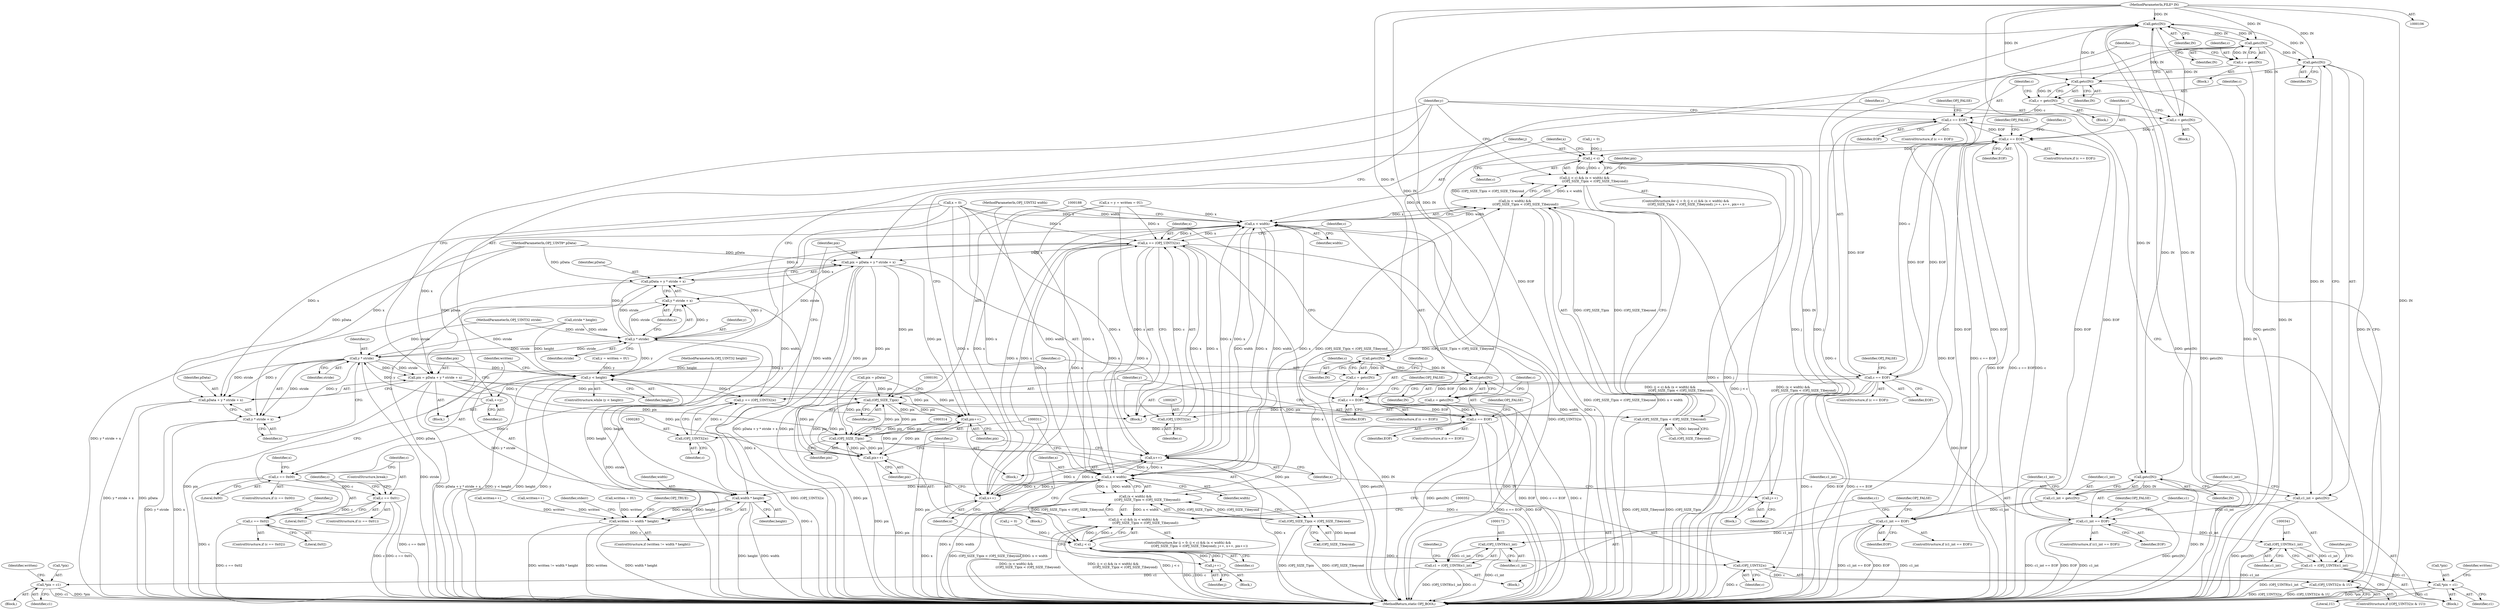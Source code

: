 digraph "0_openjpeg_8ee335227bbcaf1614124046aa25e53d67b11ec3@API" {
"1000143" [label="(Call,getc(IN))"];
"1000329" [label="(Call,getc(IN))"];
"1000212" [label="(Call,getc(IN))"];
"1000143" [label="(Call,getc(IN))"];
"1000271" [label="(Call,getc(IN))"];
"1000255" [label="(Call,getc(IN))"];
"1000107" [label="(MethodParameterIn,FILE* IN)"];
"1000160" [label="(Call,getc(IN))"];
"1000358" [label="(Call,getc(IN))"];
"1000141" [label="(Call,c = getc(IN))"];
"1000146" [label="(Call,c == EOF)"];
"1000163" [label="(Call,c1_int == EOF)"];
"1000171" [label="(Call,(OPJ_UINT8)c1_int)"];
"1000169" [label="(Call,c1 = (OPJ_UINT8)c1_int)"];
"1000202" [label="(Call,*pix = c1)"];
"1000179" [label="(Call,j < c)"];
"1000178" [label="(Call,(j < c) && (x < width) &&\n                     ((OPJ_SIZE_T)pix < (OPJ_SIZE_T)beyond))"];
"1000194" [label="(Call,j++)"];
"1000215" [label="(Call,c == EOF)"];
"1000222" [label="(Call,c == 0x00)"];
"1000242" [label="(Call,c == 0x01)"];
"1000249" [label="(Call,c == 0x02)"];
"1000302" [label="(Call,j < c)"];
"1000301" [label="(Call,(j < c) && (x < width) &&\n                        ((OPJ_SIZE_T)pix < (OPJ_SIZE_T)beyond))"];
"1000317" [label="(Call,j++)"];
"1000351" [label="(Call,(OPJ_UINT32)c)"];
"1000350" [label="(Call,(OPJ_UINT32)c & 1U)"];
"1000258" [label="(Call,c == EOF)"];
"1000266" [label="(Call,(OPJ_UINT32)c)"];
"1000264" [label="(Call,x += (OPJ_UINT32)c)"];
"1000183" [label="(Call,x < width)"];
"1000182" [label="(Call,(x < width) &&\n                     ((OPJ_SIZE_T)pix < (OPJ_SIZE_T)beyond))"];
"1000305" [label="(Call,(x < width) &&\n                        ((OPJ_SIZE_T)pix < (OPJ_SIZE_T)beyond))"];
"1000197" [label="(Call,x++)"];
"1000306" [label="(Call,x < width)"];
"1000320" [label="(Call,x++)"];
"1000370" [label="(Call,width * height)"];
"1000368" [label="(Call,written != width * height)"];
"1000285" [label="(Call,pix = pData + y * stride + x)"];
"1000187" [label="(Call,(OPJ_SIZE_T)pix)"];
"1000186" [label="(Call,(OPJ_SIZE_T)pix < (OPJ_SIZE_T)beyond)"];
"1000199" [label="(Call,pix++)"];
"1000310" [label="(Call,(OPJ_SIZE_T)pix)"];
"1000309" [label="(Call,(OPJ_SIZE_T)pix < (OPJ_SIZE_T)beyond)"];
"1000322" [label="(Call,pix++)"];
"1000287" [label="(Call,pData + y * stride + x)"];
"1000289" [label="(Call,y * stride + x)"];
"1000274" [label="(Call,c == EOF)"];
"1000282" [label="(Call,(OPJ_UINT32)c)"];
"1000280" [label="(Call,y += (OPJ_UINT32)c)"];
"1000290" [label="(Call,y * stride)"];
"1000136" [label="(Call,y < height)"];
"1000229" [label="(Call,++y)"];
"1000236" [label="(Call,y * stride)"];
"1000231" [label="(Call,pix = pData + y * stride + x)"];
"1000233" [label="(Call,pData + y * stride + x)"];
"1000235" [label="(Call,y * stride + x)"];
"1000332" [label="(Call,c1_int == EOF)"];
"1000340" [label="(Call,(OPJ_UINT8)c1_int)"];
"1000338" [label="(Call,c1 = (OPJ_UINT8)c1_int)"];
"1000343" [label="(Call,*pix = c1)"];
"1000361" [label="(Call,c == EOF)"];
"1000210" [label="(Call,c = getc(IN))"];
"1000253" [label="(Call,c = getc(IN))"];
"1000269" [label="(Call,c = getc(IN))"];
"1000327" [label="(Call,c1_int = getc(IN))"];
"1000356" [label="(Call,c = getc(IN))"];
"1000158" [label="(Call,c1_int = getc(IN))"];
"1000224" [label="(Literal,0x00)"];
"1000204" [label="(Identifier,pix)"];
"1000227" [label="(Identifier,x)"];
"1000241" [label="(ControlStructure,if (c == 0x01))"];
"1000226" [label="(Call,x = 0)"];
"1000359" [label="(Identifier,IN)"];
"1000275" [label="(Identifier,c)"];
"1000137" [label="(Identifier,y)"];
"1000279" [label="(Identifier,OPJ_FALSE)"];
"1000252" [label="(Block,)"];
"1000367" [label="(ControlStructure,if (written != width * height))"];
"1000203" [label="(Call,*pix)"];
"1000264" [label="(Call,x += (OPJ_UINT32)c)"];
"1000257" [label="(ControlStructure,if (c == EOF))"];
"1000357" [label="(Identifier,c)"];
"1000187" [label="(Call,(OPJ_SIZE_T)pix)"];
"1000250" [label="(Identifier,c)"];
"1000272" [label="(Identifier,IN)"];
"1000369" [label="(Identifier,written)"];
"1000183" [label="(Call,x < width)"];
"1000201" [label="(Block,)"];
"1000302" [label="(Call,j < c)"];
"1000213" [label="(Identifier,IN)"];
"1000375" [label="(Identifier,stderr)"];
"1000301" [label="(Call,(j < c) && (x < width) &&\n                        ((OPJ_SIZE_T)pix < (OPJ_SIZE_T)beyond))"];
"1000135" [label="(ControlStructure,while (y < height))"];
"1000233" [label="(Call,pData + y * stride + x)"];
"1000332" [label="(Call,c1_int == EOF)"];
"1000139" [label="(Block,)"];
"1000260" [label="(Identifier,EOF)"];
"1000175" [label="(Call,j = 0)"];
"1000371" [label="(Identifier,width)"];
"1000298" [label="(Call,j = 0)"];
"1000362" [label="(Identifier,c)"];
"1000180" [label="(Identifier,j)"];
"1000297" [label="(ControlStructure,for (j = 0; (j < c) && (x < width) &&\n                        ((OPJ_SIZE_T)pix < (OPJ_SIZE_T)beyond); j++, x++, pix++))"];
"1000312" [label="(Identifier,pix)"];
"1000109" [label="(MethodParameterIn,OPJ_UINT32 stride)"];
"1000132" [label="(Call,written = 0U)"];
"1000268" [label="(Identifier,c)"];
"1000225" [label="(Block,)"];
"1000308" [label="(Identifier,width)"];
"1000355" [label="(Block,)"];
"1000246" [label="(ControlStructure,break;)"];
"1000179" [label="(Call,j < c)"];
"1000322" [label="(Call,pix++)"];
"1000181" [label="(Identifier,c)"];
"1000222" [label="(Call,c == 0x00)"];
"1000316" [label="(Block,)"];
"1000270" [label="(Identifier,c)"];
"1000185" [label="(Identifier,width)"];
"1000339" [label="(Identifier,c1)"];
"1000199" [label="(Call,pix++)"];
"1000165" [label="(Identifier,EOF)"];
"1000209" [label="(Block,)"];
"1000361" [label="(Call,c == EOF)"];
"1000173" [label="(Identifier,c1_int)"];
"1000258" [label="(Call,c == EOF)"];
"1000330" [label="(Identifier,IN)"];
"1000299" [label="(Identifier,j)"];
"1000194" [label="(Call,j++)"];
"1000265" [label="(Identifier,x)"];
"1000366" [label="(Identifier,OPJ_FALSE)"];
"1000329" [label="(Call,getc(IN))"];
"1000168" [label="(Identifier,OPJ_FALSE)"];
"1000324" [label="(Block,)"];
"1000286" [label="(Identifier,pix)"];
"1000253" [label="(Call,c = getc(IN))"];
"1000381" [label="(MethodReturn,static OPJ_BOOL)"];
"1000212" [label="(Call,getc(IN))"];
"1000333" [label="(Identifier,c1_int)"];
"1000230" [label="(Identifier,y)"];
"1000159" [label="(Identifier,c1_int)"];
"1000198" [label="(Identifier,x)"];
"1000162" [label="(ControlStructure,if (c1_int == EOF))"];
"1000327" [label="(Call,c1_int = getc(IN))"];
"1000217" [label="(Identifier,EOF)"];
"1000138" [label="(Identifier,height)"];
"1000144" [label="(Identifier,IN)"];
"1000229" [label="(Call,++y)"];
"1000345" [label="(Identifier,pix)"];
"1000259" [label="(Identifier,c)"];
"1000189" [label="(Identifier,pix)"];
"1000107" [label="(MethodParameterIn,FILE* IN)"];
"1000235" [label="(Call,y * stride + x)"];
"1000306" [label="(Call,x < width)"];
"1000242" [label="(Call,c == 0x01)"];
"1000323" [label="(Identifier,pix)"];
"1000282" [label="(Call,(OPJ_UINT32)c)"];
"1000284" [label="(Identifier,c)"];
"1000148" [label="(Identifier,EOF)"];
"1000153" [label="(Identifier,c)"];
"1000350" [label="(Call,(OPJ_UINT32)c & 1U)"];
"1000303" [label="(Identifier,j)"];
"1000287" [label="(Call,pData + y * stride + x)"];
"1000232" [label="(Identifier,pix)"];
"1000154" [label="(Block,)"];
"1000334" [label="(Identifier,EOF)"];
"1000305" [label="(Call,(x < width) &&\n                        ((OPJ_SIZE_T)pix < (OPJ_SIZE_T)beyond))"];
"1000216" [label="(Identifier,c)"];
"1000151" [label="(Identifier,OPJ_FALSE)"];
"1000169" [label="(Call,c1 = (OPJ_UINT8)c1_int)"];
"1000263" [label="(Identifier,OPJ_FALSE)"];
"1000143" [label="(Call,getc(IN))"];
"1000190" [label="(Call,(OPJ_SIZE_T)beyond)"];
"1000161" [label="(Identifier,IN)"];
"1000254" [label="(Identifier,c)"];
"1000285" [label="(Call,pix = pData + y * stride + x)"];
"1000291" [label="(Identifier,y)"];
"1000141" [label="(Call,c = getc(IN))"];
"1000200" [label="(Identifier,pix)"];
"1000186" [label="(Call,(OPJ_SIZE_T)pix < (OPJ_SIZE_T)beyond)"];
"1000184" [label="(Identifier,x)"];
"1000309" [label="(Call,(OPJ_SIZE_T)pix < (OPJ_SIZE_T)beyond)"];
"1000195" [label="(Identifier,j)"];
"1000342" [label="(Identifier,c1_int)"];
"1000343" [label="(Call,*pix = c1)"];
"1000380" [label="(Identifier,OPJ_TRUE)"];
"1000337" [label="(Identifier,OPJ_FALSE)"];
"1000142" [label="(Identifier,c)"];
"1000292" [label="(Identifier,stride)"];
"1000110" [label="(MethodParameterIn,OPJ_UINT32 width)"];
"1000269" [label="(Call,c = getc(IN))"];
"1000266" [label="(Call,(OPJ_UINT32)c)"];
"1000344" [label="(Call,*pix)"];
"1000211" [label="(Identifier,c)"];
"1000234" [label="(Identifier,pData)"];
"1000108" [label="(MethodParameterIn,OPJ_UINT8* pData)"];
"1000197" [label="(Call,x++)"];
"1000248" [label="(ControlStructure,if (c == 0x02))"];
"1000244" [label="(Literal,0x01)"];
"1000318" [label="(Identifier,j)"];
"1000176" [label="(Identifier,j)"];
"1000363" [label="(Identifier,EOF)"];
"1000170" [label="(Identifier,c1)"];
"1000146" [label="(Call,c == EOF)"];
"1000351" [label="(Call,(OPJ_UINT32)c)"];
"1000290" [label="(Call,y * stride)"];
"1000158" [label="(Call,c1_int = getc(IN))"];
"1000196" [label="(Block,)"];
"1000346" [label="(Identifier,c1)"];
"1000271" [label="(Call,getc(IN))"];
"1000163" [label="(Call,c1_int == EOF)"];
"1000349" [label="(ControlStructure,if ((OPJ_UINT32)c & 1U))"];
"1000238" [label="(Identifier,stride)"];
"1000293" [label="(Identifier,x)"];
"1000223" [label="(Identifier,c)"];
"1000304" [label="(Identifier,c)"];
"1000122" [label="(Call,stride * height)"];
"1000147" [label="(Identifier,c)"];
"1000193" [label="(Block,)"];
"1000207" [label="(Identifier,written)"];
"1000276" [label="(Identifier,EOF)"];
"1000320" [label="(Call,x++)"];
"1000347" [label="(Call,written++)"];
"1000255" [label="(Call,getc(IN))"];
"1000288" [label="(Identifier,pData)"];
"1000338" [label="(Call,c1 = (OPJ_UINT8)c1_int)"];
"1000289" [label="(Call,y * stride + x)"];
"1000239" [label="(Identifier,x)"];
"1000280" [label="(Call,y += (OPJ_UINT32)c)"];
"1000128" [label="(Call,x = y = written = 0U)"];
"1000348" [label="(Identifier,written)"];
"1000321" [label="(Identifier,x)"];
"1000372" [label="(Identifier,height)"];
"1000220" [label="(Identifier,OPJ_FALSE)"];
"1000313" [label="(Call,(OPJ_SIZE_T)beyond)"];
"1000210" [label="(Call,c = getc(IN))"];
"1000368" [label="(Call,written != width * height)"];
"1000125" [label="(Call,pix = pData)"];
"1000354" [label="(Literal,1U)"];
"1000164" [label="(Identifier,c1_int)"];
"1000174" [label="(ControlStructure,for (j = 0; (j < c) && (x < width) &&\n                     ((OPJ_SIZE_T)pix < (OPJ_SIZE_T)beyond); j++, x++, pix++))"];
"1000182" [label="(Call,(x < width) &&\n                     ((OPJ_SIZE_T)pix < (OPJ_SIZE_T)beyond))"];
"1000251" [label="(Literal,0x02)"];
"1000256" [label="(Identifier,IN)"];
"1000145" [label="(ControlStructure,if (c == EOF))"];
"1000171" [label="(Call,(OPJ_UINT8)c1_int)"];
"1000214" [label="(ControlStructure,if (c == EOF))"];
"1000178" [label="(Call,(j < c) && (x < width) &&\n                     ((OPJ_SIZE_T)pix < (OPJ_SIZE_T)beyond))"];
"1000130" [label="(Call,y = written = 0U)"];
"1000281" [label="(Identifier,y)"];
"1000205" [label="(Identifier,c1)"];
"1000236" [label="(Call,y * stride)"];
"1000328" [label="(Identifier,c1_int)"];
"1000249" [label="(Call,c == 0x02)"];
"1000370" [label="(Call,width * height)"];
"1000356" [label="(Call,c = getc(IN))"];
"1000358" [label="(Call,getc(IN))"];
"1000111" [label="(MethodParameterIn,OPJ_UINT32 height)"];
"1000221" [label="(ControlStructure,if (c == 0x00))"];
"1000231" [label="(Call,pix = pData + y * stride + x)"];
"1000273" [label="(ControlStructure,if (c == EOF))"];
"1000215" [label="(Call,c == EOF)"];
"1000237" [label="(Identifier,y)"];
"1000206" [label="(Call,written++)"];
"1000319" [label="(Block,)"];
"1000331" [label="(ControlStructure,if (c1_int == EOF))"];
"1000243" [label="(Identifier,c)"];
"1000340" [label="(Call,(OPJ_UINT8)c1_int)"];
"1000317" [label="(Call,j++)"];
"1000360" [label="(ControlStructure,if (c == EOF))"];
"1000160" [label="(Call,getc(IN))"];
"1000307" [label="(Identifier,x)"];
"1000353" [label="(Identifier,c)"];
"1000202" [label="(Call,*pix = c1)"];
"1000274" [label="(Call,c == EOF)"];
"1000310" [label="(Call,(OPJ_SIZE_T)pix)"];
"1000136" [label="(Call,y < height)"];
"1000143" -> "1000141"  [label="AST: "];
"1000143" -> "1000144"  [label="CFG: "];
"1000144" -> "1000143"  [label="AST: "];
"1000141" -> "1000143"  [label="CFG: "];
"1000143" -> "1000381"  [label="DDG: IN"];
"1000143" -> "1000141"  [label="DDG: IN"];
"1000329" -> "1000143"  [label="DDG: IN"];
"1000212" -> "1000143"  [label="DDG: IN"];
"1000271" -> "1000143"  [label="DDG: IN"];
"1000160" -> "1000143"  [label="DDG: IN"];
"1000358" -> "1000143"  [label="DDG: IN"];
"1000107" -> "1000143"  [label="DDG: IN"];
"1000143" -> "1000160"  [label="DDG: IN"];
"1000143" -> "1000212"  [label="DDG: IN"];
"1000329" -> "1000327"  [label="AST: "];
"1000329" -> "1000330"  [label="CFG: "];
"1000330" -> "1000329"  [label="AST: "];
"1000327" -> "1000329"  [label="CFG: "];
"1000329" -> "1000381"  [label="DDG: IN"];
"1000329" -> "1000327"  [label="DDG: IN"];
"1000212" -> "1000329"  [label="DDG: IN"];
"1000107" -> "1000329"  [label="DDG: IN"];
"1000329" -> "1000358"  [label="DDG: IN"];
"1000212" -> "1000210"  [label="AST: "];
"1000212" -> "1000213"  [label="CFG: "];
"1000213" -> "1000212"  [label="AST: "];
"1000210" -> "1000212"  [label="CFG: "];
"1000212" -> "1000381"  [label="DDG: IN"];
"1000212" -> "1000210"  [label="DDG: IN"];
"1000107" -> "1000212"  [label="DDG: IN"];
"1000212" -> "1000255"  [label="DDG: IN"];
"1000212" -> "1000358"  [label="DDG: IN"];
"1000271" -> "1000269"  [label="AST: "];
"1000271" -> "1000272"  [label="CFG: "];
"1000272" -> "1000271"  [label="AST: "];
"1000269" -> "1000271"  [label="CFG: "];
"1000271" -> "1000381"  [label="DDG: IN"];
"1000271" -> "1000269"  [label="DDG: IN"];
"1000255" -> "1000271"  [label="DDG: IN"];
"1000107" -> "1000271"  [label="DDG: IN"];
"1000255" -> "1000253"  [label="AST: "];
"1000255" -> "1000256"  [label="CFG: "];
"1000256" -> "1000255"  [label="AST: "];
"1000253" -> "1000255"  [label="CFG: "];
"1000255" -> "1000381"  [label="DDG: IN"];
"1000255" -> "1000253"  [label="DDG: IN"];
"1000107" -> "1000255"  [label="DDG: IN"];
"1000107" -> "1000106"  [label="AST: "];
"1000107" -> "1000381"  [label="DDG: IN"];
"1000107" -> "1000160"  [label="DDG: IN"];
"1000107" -> "1000358"  [label="DDG: IN"];
"1000160" -> "1000158"  [label="AST: "];
"1000160" -> "1000161"  [label="CFG: "];
"1000161" -> "1000160"  [label="AST: "];
"1000158" -> "1000160"  [label="CFG: "];
"1000160" -> "1000381"  [label="DDG: IN"];
"1000160" -> "1000158"  [label="DDG: IN"];
"1000358" -> "1000356"  [label="AST: "];
"1000358" -> "1000359"  [label="CFG: "];
"1000359" -> "1000358"  [label="AST: "];
"1000356" -> "1000358"  [label="CFG: "];
"1000358" -> "1000381"  [label="DDG: IN"];
"1000358" -> "1000356"  [label="DDG: IN"];
"1000141" -> "1000139"  [label="AST: "];
"1000142" -> "1000141"  [label="AST: "];
"1000147" -> "1000141"  [label="CFG: "];
"1000141" -> "1000381"  [label="DDG: getc(IN)"];
"1000141" -> "1000146"  [label="DDG: c"];
"1000146" -> "1000145"  [label="AST: "];
"1000146" -> "1000148"  [label="CFG: "];
"1000147" -> "1000146"  [label="AST: "];
"1000148" -> "1000146"  [label="AST: "];
"1000151" -> "1000146"  [label="CFG: "];
"1000153" -> "1000146"  [label="CFG: "];
"1000146" -> "1000381"  [label="DDG: EOF"];
"1000146" -> "1000381"  [label="DDG: c == EOF"];
"1000146" -> "1000381"  [label="DDG: c"];
"1000332" -> "1000146"  [label="DDG: EOF"];
"1000215" -> "1000146"  [label="DDG: EOF"];
"1000274" -> "1000146"  [label="DDG: EOF"];
"1000361" -> "1000146"  [label="DDG: EOF"];
"1000163" -> "1000146"  [label="DDG: EOF"];
"1000146" -> "1000163"  [label="DDG: EOF"];
"1000146" -> "1000179"  [label="DDG: c"];
"1000146" -> "1000215"  [label="DDG: EOF"];
"1000163" -> "1000162"  [label="AST: "];
"1000163" -> "1000165"  [label="CFG: "];
"1000164" -> "1000163"  [label="AST: "];
"1000165" -> "1000163"  [label="AST: "];
"1000168" -> "1000163"  [label="CFG: "];
"1000170" -> "1000163"  [label="CFG: "];
"1000163" -> "1000381"  [label="DDG: c1_int"];
"1000163" -> "1000381"  [label="DDG: c1_int == EOF"];
"1000163" -> "1000381"  [label="DDG: EOF"];
"1000158" -> "1000163"  [label="DDG: c1_int"];
"1000163" -> "1000171"  [label="DDG: c1_int"];
"1000171" -> "1000169"  [label="AST: "];
"1000171" -> "1000173"  [label="CFG: "];
"1000172" -> "1000171"  [label="AST: "];
"1000173" -> "1000171"  [label="AST: "];
"1000169" -> "1000171"  [label="CFG: "];
"1000171" -> "1000381"  [label="DDG: c1_int"];
"1000171" -> "1000169"  [label="DDG: c1_int"];
"1000169" -> "1000154"  [label="AST: "];
"1000170" -> "1000169"  [label="AST: "];
"1000176" -> "1000169"  [label="CFG: "];
"1000169" -> "1000381"  [label="DDG: (OPJ_UINT8)c1_int"];
"1000169" -> "1000381"  [label="DDG: c1"];
"1000169" -> "1000202"  [label="DDG: c1"];
"1000202" -> "1000201"  [label="AST: "];
"1000202" -> "1000205"  [label="CFG: "];
"1000203" -> "1000202"  [label="AST: "];
"1000205" -> "1000202"  [label="AST: "];
"1000207" -> "1000202"  [label="CFG: "];
"1000202" -> "1000381"  [label="DDG: *pix"];
"1000202" -> "1000381"  [label="DDG: c1"];
"1000179" -> "1000178"  [label="AST: "];
"1000179" -> "1000181"  [label="CFG: "];
"1000180" -> "1000179"  [label="AST: "];
"1000181" -> "1000179"  [label="AST: "];
"1000184" -> "1000179"  [label="CFG: "];
"1000178" -> "1000179"  [label="CFG: "];
"1000179" -> "1000381"  [label="DDG: c"];
"1000179" -> "1000381"  [label="DDG: j"];
"1000179" -> "1000178"  [label="DDG: j"];
"1000179" -> "1000178"  [label="DDG: c"];
"1000194" -> "1000179"  [label="DDG: j"];
"1000175" -> "1000179"  [label="DDG: j"];
"1000179" -> "1000194"  [label="DDG: j"];
"1000178" -> "1000174"  [label="AST: "];
"1000178" -> "1000182"  [label="CFG: "];
"1000182" -> "1000178"  [label="AST: "];
"1000137" -> "1000178"  [label="CFG: "];
"1000204" -> "1000178"  [label="CFG: "];
"1000178" -> "1000381"  [label="DDG: (x < width) &&\n                     ((OPJ_SIZE_T)pix < (OPJ_SIZE_T)beyond)"];
"1000178" -> "1000381"  [label="DDG: (j < c) && (x < width) &&\n                     ((OPJ_SIZE_T)pix < (OPJ_SIZE_T)beyond)"];
"1000178" -> "1000381"  [label="DDG: j < c"];
"1000182" -> "1000178"  [label="DDG: x < width"];
"1000182" -> "1000178"  [label="DDG: (OPJ_SIZE_T)pix < (OPJ_SIZE_T)beyond"];
"1000194" -> "1000193"  [label="AST: "];
"1000194" -> "1000195"  [label="CFG: "];
"1000195" -> "1000194"  [label="AST: "];
"1000198" -> "1000194"  [label="CFG: "];
"1000215" -> "1000214"  [label="AST: "];
"1000215" -> "1000217"  [label="CFG: "];
"1000216" -> "1000215"  [label="AST: "];
"1000217" -> "1000215"  [label="AST: "];
"1000220" -> "1000215"  [label="CFG: "];
"1000223" -> "1000215"  [label="CFG: "];
"1000215" -> "1000381"  [label="DDG: c"];
"1000215" -> "1000381"  [label="DDG: EOF"];
"1000215" -> "1000381"  [label="DDG: c == EOF"];
"1000210" -> "1000215"  [label="DDG: c"];
"1000215" -> "1000222"  [label="DDG: c"];
"1000215" -> "1000258"  [label="DDG: EOF"];
"1000215" -> "1000332"  [label="DDG: EOF"];
"1000215" -> "1000361"  [label="DDG: EOF"];
"1000222" -> "1000221"  [label="AST: "];
"1000222" -> "1000224"  [label="CFG: "];
"1000223" -> "1000222"  [label="AST: "];
"1000224" -> "1000222"  [label="AST: "];
"1000227" -> "1000222"  [label="CFG: "];
"1000243" -> "1000222"  [label="CFG: "];
"1000222" -> "1000381"  [label="DDG: c"];
"1000222" -> "1000381"  [label="DDG: c == 0x00"];
"1000222" -> "1000242"  [label="DDG: c"];
"1000242" -> "1000241"  [label="AST: "];
"1000242" -> "1000244"  [label="CFG: "];
"1000243" -> "1000242"  [label="AST: "];
"1000244" -> "1000242"  [label="AST: "];
"1000246" -> "1000242"  [label="CFG: "];
"1000250" -> "1000242"  [label="CFG: "];
"1000242" -> "1000381"  [label="DDG: c == 0x01"];
"1000242" -> "1000381"  [label="DDG: c"];
"1000242" -> "1000249"  [label="DDG: c"];
"1000249" -> "1000248"  [label="AST: "];
"1000249" -> "1000251"  [label="CFG: "];
"1000250" -> "1000249"  [label="AST: "];
"1000251" -> "1000249"  [label="AST: "];
"1000254" -> "1000249"  [label="CFG: "];
"1000299" -> "1000249"  [label="CFG: "];
"1000249" -> "1000381"  [label="DDG: c == 0x02"];
"1000249" -> "1000302"  [label="DDG: c"];
"1000302" -> "1000301"  [label="AST: "];
"1000302" -> "1000304"  [label="CFG: "];
"1000303" -> "1000302"  [label="AST: "];
"1000304" -> "1000302"  [label="AST: "];
"1000307" -> "1000302"  [label="CFG: "];
"1000301" -> "1000302"  [label="CFG: "];
"1000302" -> "1000381"  [label="DDG: c"];
"1000302" -> "1000381"  [label="DDG: j"];
"1000302" -> "1000301"  [label="DDG: j"];
"1000302" -> "1000301"  [label="DDG: c"];
"1000317" -> "1000302"  [label="DDG: j"];
"1000298" -> "1000302"  [label="DDG: j"];
"1000302" -> "1000317"  [label="DDG: j"];
"1000302" -> "1000351"  [label="DDG: c"];
"1000301" -> "1000297"  [label="AST: "];
"1000301" -> "1000305"  [label="CFG: "];
"1000305" -> "1000301"  [label="AST: "];
"1000328" -> "1000301"  [label="CFG: "];
"1000352" -> "1000301"  [label="CFG: "];
"1000301" -> "1000381"  [label="DDG: (x < width) &&\n                        ((OPJ_SIZE_T)pix < (OPJ_SIZE_T)beyond)"];
"1000301" -> "1000381"  [label="DDG: (j < c) && (x < width) &&\n                        ((OPJ_SIZE_T)pix < (OPJ_SIZE_T)beyond)"];
"1000301" -> "1000381"  [label="DDG: j < c"];
"1000305" -> "1000301"  [label="DDG: x < width"];
"1000305" -> "1000301"  [label="DDG: (OPJ_SIZE_T)pix < (OPJ_SIZE_T)beyond"];
"1000317" -> "1000316"  [label="AST: "];
"1000317" -> "1000318"  [label="CFG: "];
"1000318" -> "1000317"  [label="AST: "];
"1000321" -> "1000317"  [label="CFG: "];
"1000351" -> "1000350"  [label="AST: "];
"1000351" -> "1000353"  [label="CFG: "];
"1000352" -> "1000351"  [label="AST: "];
"1000353" -> "1000351"  [label="AST: "];
"1000354" -> "1000351"  [label="CFG: "];
"1000351" -> "1000381"  [label="DDG: c"];
"1000351" -> "1000350"  [label="DDG: c"];
"1000350" -> "1000349"  [label="AST: "];
"1000350" -> "1000354"  [label="CFG: "];
"1000354" -> "1000350"  [label="AST: "];
"1000137" -> "1000350"  [label="CFG: "];
"1000357" -> "1000350"  [label="CFG: "];
"1000350" -> "1000381"  [label="DDG: (OPJ_UINT32)c"];
"1000350" -> "1000381"  [label="DDG: (OPJ_UINT32)c & 1U"];
"1000258" -> "1000257"  [label="AST: "];
"1000258" -> "1000260"  [label="CFG: "];
"1000259" -> "1000258"  [label="AST: "];
"1000260" -> "1000258"  [label="AST: "];
"1000263" -> "1000258"  [label="CFG: "];
"1000265" -> "1000258"  [label="CFG: "];
"1000258" -> "1000381"  [label="DDG: c"];
"1000258" -> "1000381"  [label="DDG: EOF"];
"1000258" -> "1000381"  [label="DDG: c == EOF"];
"1000253" -> "1000258"  [label="DDG: c"];
"1000258" -> "1000266"  [label="DDG: c"];
"1000258" -> "1000274"  [label="DDG: EOF"];
"1000266" -> "1000264"  [label="AST: "];
"1000266" -> "1000268"  [label="CFG: "];
"1000267" -> "1000266"  [label="AST: "];
"1000268" -> "1000266"  [label="AST: "];
"1000264" -> "1000266"  [label="CFG: "];
"1000266" -> "1000264"  [label="DDG: c"];
"1000264" -> "1000252"  [label="AST: "];
"1000265" -> "1000264"  [label="AST: "];
"1000270" -> "1000264"  [label="CFG: "];
"1000264" -> "1000381"  [label="DDG: x"];
"1000264" -> "1000381"  [label="DDG: (OPJ_UINT32)c"];
"1000264" -> "1000183"  [label="DDG: x"];
"1000264" -> "1000197"  [label="DDG: x"];
"1000306" -> "1000264"  [label="DDG: x"];
"1000183" -> "1000264"  [label="DDG: x"];
"1000128" -> "1000264"  [label="DDG: x"];
"1000320" -> "1000264"  [label="DDG: x"];
"1000197" -> "1000264"  [label="DDG: x"];
"1000226" -> "1000264"  [label="DDG: x"];
"1000264" -> "1000285"  [label="DDG: x"];
"1000264" -> "1000287"  [label="DDG: x"];
"1000264" -> "1000289"  [label="DDG: x"];
"1000264" -> "1000306"  [label="DDG: x"];
"1000264" -> "1000320"  [label="DDG: x"];
"1000183" -> "1000182"  [label="AST: "];
"1000183" -> "1000185"  [label="CFG: "];
"1000184" -> "1000183"  [label="AST: "];
"1000185" -> "1000183"  [label="AST: "];
"1000188" -> "1000183"  [label="CFG: "];
"1000182" -> "1000183"  [label="CFG: "];
"1000183" -> "1000381"  [label="DDG: width"];
"1000183" -> "1000381"  [label="DDG: x"];
"1000183" -> "1000182"  [label="DDG: x"];
"1000183" -> "1000182"  [label="DDG: width"];
"1000306" -> "1000183"  [label="DDG: x"];
"1000306" -> "1000183"  [label="DDG: width"];
"1000128" -> "1000183"  [label="DDG: x"];
"1000320" -> "1000183"  [label="DDG: x"];
"1000197" -> "1000183"  [label="DDG: x"];
"1000226" -> "1000183"  [label="DDG: x"];
"1000110" -> "1000183"  [label="DDG: width"];
"1000183" -> "1000197"  [label="DDG: x"];
"1000183" -> "1000306"  [label="DDG: x"];
"1000183" -> "1000306"  [label="DDG: width"];
"1000183" -> "1000320"  [label="DDG: x"];
"1000183" -> "1000370"  [label="DDG: width"];
"1000182" -> "1000186"  [label="CFG: "];
"1000186" -> "1000182"  [label="AST: "];
"1000182" -> "1000381"  [label="DDG: (OPJ_SIZE_T)pix < (OPJ_SIZE_T)beyond"];
"1000182" -> "1000381"  [label="DDG: x < width"];
"1000186" -> "1000182"  [label="DDG: (OPJ_SIZE_T)pix"];
"1000186" -> "1000182"  [label="DDG: (OPJ_SIZE_T)beyond"];
"1000305" -> "1000182"  [label="DDG: (OPJ_SIZE_T)pix < (OPJ_SIZE_T)beyond"];
"1000182" -> "1000305"  [label="DDG: (OPJ_SIZE_T)pix < (OPJ_SIZE_T)beyond"];
"1000305" -> "1000306"  [label="CFG: "];
"1000305" -> "1000309"  [label="CFG: "];
"1000306" -> "1000305"  [label="AST: "];
"1000309" -> "1000305"  [label="AST: "];
"1000305" -> "1000381"  [label="DDG: (OPJ_SIZE_T)pix < (OPJ_SIZE_T)beyond"];
"1000305" -> "1000381"  [label="DDG: x < width"];
"1000306" -> "1000305"  [label="DDG: x"];
"1000306" -> "1000305"  [label="DDG: width"];
"1000309" -> "1000305"  [label="DDG: (OPJ_SIZE_T)pix"];
"1000309" -> "1000305"  [label="DDG: (OPJ_SIZE_T)beyond"];
"1000197" -> "1000196"  [label="AST: "];
"1000197" -> "1000198"  [label="CFG: "];
"1000198" -> "1000197"  [label="AST: "];
"1000200" -> "1000197"  [label="CFG: "];
"1000197" -> "1000381"  [label="DDG: x"];
"1000306" -> "1000197"  [label="DDG: x"];
"1000128" -> "1000197"  [label="DDG: x"];
"1000320" -> "1000197"  [label="DDG: x"];
"1000226" -> "1000197"  [label="DDG: x"];
"1000197" -> "1000306"  [label="DDG: x"];
"1000197" -> "1000320"  [label="DDG: x"];
"1000306" -> "1000308"  [label="CFG: "];
"1000307" -> "1000306"  [label="AST: "];
"1000308" -> "1000306"  [label="AST: "];
"1000311" -> "1000306"  [label="CFG: "];
"1000306" -> "1000381"  [label="DDG: x"];
"1000306" -> "1000381"  [label="DDG: width"];
"1000128" -> "1000306"  [label="DDG: x"];
"1000320" -> "1000306"  [label="DDG: x"];
"1000226" -> "1000306"  [label="DDG: x"];
"1000110" -> "1000306"  [label="DDG: width"];
"1000306" -> "1000320"  [label="DDG: x"];
"1000306" -> "1000370"  [label="DDG: width"];
"1000320" -> "1000319"  [label="AST: "];
"1000320" -> "1000321"  [label="CFG: "];
"1000321" -> "1000320"  [label="AST: "];
"1000323" -> "1000320"  [label="CFG: "];
"1000320" -> "1000381"  [label="DDG: x"];
"1000128" -> "1000320"  [label="DDG: x"];
"1000226" -> "1000320"  [label="DDG: x"];
"1000370" -> "1000368"  [label="AST: "];
"1000370" -> "1000372"  [label="CFG: "];
"1000371" -> "1000370"  [label="AST: "];
"1000372" -> "1000370"  [label="AST: "];
"1000368" -> "1000370"  [label="CFG: "];
"1000370" -> "1000381"  [label="DDG: height"];
"1000370" -> "1000381"  [label="DDG: width"];
"1000370" -> "1000368"  [label="DDG: width"];
"1000370" -> "1000368"  [label="DDG: height"];
"1000110" -> "1000370"  [label="DDG: width"];
"1000136" -> "1000370"  [label="DDG: height"];
"1000111" -> "1000370"  [label="DDG: height"];
"1000368" -> "1000367"  [label="AST: "];
"1000369" -> "1000368"  [label="AST: "];
"1000375" -> "1000368"  [label="CFG: "];
"1000380" -> "1000368"  [label="CFG: "];
"1000368" -> "1000381"  [label="DDG: written"];
"1000368" -> "1000381"  [label="DDG: width * height"];
"1000368" -> "1000381"  [label="DDG: written != width * height"];
"1000347" -> "1000368"  [label="DDG: written"];
"1000206" -> "1000368"  [label="DDG: written"];
"1000132" -> "1000368"  [label="DDG: written"];
"1000285" -> "1000252"  [label="AST: "];
"1000285" -> "1000287"  [label="CFG: "];
"1000286" -> "1000285"  [label="AST: "];
"1000287" -> "1000285"  [label="AST: "];
"1000137" -> "1000285"  [label="CFG: "];
"1000285" -> "1000381"  [label="DDG: pix"];
"1000285" -> "1000381"  [label="DDG: pData + y * stride + x"];
"1000285" -> "1000187"  [label="DDG: pix"];
"1000285" -> "1000199"  [label="DDG: pix"];
"1000108" -> "1000285"  [label="DDG: pData"];
"1000290" -> "1000285"  [label="DDG: y"];
"1000290" -> "1000285"  [label="DDG: stride"];
"1000285" -> "1000310"  [label="DDG: pix"];
"1000285" -> "1000322"  [label="DDG: pix"];
"1000187" -> "1000186"  [label="AST: "];
"1000187" -> "1000189"  [label="CFG: "];
"1000188" -> "1000187"  [label="AST: "];
"1000189" -> "1000187"  [label="AST: "];
"1000191" -> "1000187"  [label="CFG: "];
"1000187" -> "1000381"  [label="DDG: pix"];
"1000187" -> "1000186"  [label="DDG: pix"];
"1000310" -> "1000187"  [label="DDG: pix"];
"1000199" -> "1000187"  [label="DDG: pix"];
"1000231" -> "1000187"  [label="DDG: pix"];
"1000322" -> "1000187"  [label="DDG: pix"];
"1000125" -> "1000187"  [label="DDG: pix"];
"1000187" -> "1000199"  [label="DDG: pix"];
"1000187" -> "1000310"  [label="DDG: pix"];
"1000187" -> "1000322"  [label="DDG: pix"];
"1000186" -> "1000190"  [label="CFG: "];
"1000190" -> "1000186"  [label="AST: "];
"1000186" -> "1000381"  [label="DDG: (OPJ_SIZE_T)pix"];
"1000186" -> "1000381"  [label="DDG: (OPJ_SIZE_T)beyond"];
"1000190" -> "1000186"  [label="DDG: beyond"];
"1000199" -> "1000196"  [label="AST: "];
"1000199" -> "1000200"  [label="CFG: "];
"1000200" -> "1000199"  [label="AST: "];
"1000180" -> "1000199"  [label="CFG: "];
"1000199" -> "1000381"  [label="DDG: pix"];
"1000310" -> "1000199"  [label="DDG: pix"];
"1000231" -> "1000199"  [label="DDG: pix"];
"1000322" -> "1000199"  [label="DDG: pix"];
"1000125" -> "1000199"  [label="DDG: pix"];
"1000199" -> "1000310"  [label="DDG: pix"];
"1000199" -> "1000322"  [label="DDG: pix"];
"1000310" -> "1000309"  [label="AST: "];
"1000310" -> "1000312"  [label="CFG: "];
"1000311" -> "1000310"  [label="AST: "];
"1000312" -> "1000310"  [label="AST: "];
"1000314" -> "1000310"  [label="CFG: "];
"1000310" -> "1000381"  [label="DDG: pix"];
"1000310" -> "1000309"  [label="DDG: pix"];
"1000231" -> "1000310"  [label="DDG: pix"];
"1000322" -> "1000310"  [label="DDG: pix"];
"1000125" -> "1000310"  [label="DDG: pix"];
"1000310" -> "1000322"  [label="DDG: pix"];
"1000309" -> "1000313"  [label="CFG: "];
"1000313" -> "1000309"  [label="AST: "];
"1000309" -> "1000381"  [label="DDG: (OPJ_SIZE_T)pix"];
"1000309" -> "1000381"  [label="DDG: (OPJ_SIZE_T)beyond"];
"1000313" -> "1000309"  [label="DDG: beyond"];
"1000322" -> "1000319"  [label="AST: "];
"1000322" -> "1000323"  [label="CFG: "];
"1000323" -> "1000322"  [label="AST: "];
"1000303" -> "1000322"  [label="CFG: "];
"1000322" -> "1000381"  [label="DDG: pix"];
"1000231" -> "1000322"  [label="DDG: pix"];
"1000125" -> "1000322"  [label="DDG: pix"];
"1000287" -> "1000289"  [label="CFG: "];
"1000288" -> "1000287"  [label="AST: "];
"1000289" -> "1000287"  [label="AST: "];
"1000287" -> "1000381"  [label="DDG: y * stride + x"];
"1000287" -> "1000381"  [label="DDG: pData"];
"1000108" -> "1000287"  [label="DDG: pData"];
"1000290" -> "1000287"  [label="DDG: y"];
"1000290" -> "1000287"  [label="DDG: stride"];
"1000289" -> "1000293"  [label="CFG: "];
"1000290" -> "1000289"  [label="AST: "];
"1000293" -> "1000289"  [label="AST: "];
"1000289" -> "1000381"  [label="DDG: y * stride"];
"1000289" -> "1000381"  [label="DDG: x"];
"1000290" -> "1000289"  [label="DDG: y"];
"1000290" -> "1000289"  [label="DDG: stride"];
"1000274" -> "1000273"  [label="AST: "];
"1000274" -> "1000276"  [label="CFG: "];
"1000275" -> "1000274"  [label="AST: "];
"1000276" -> "1000274"  [label="AST: "];
"1000279" -> "1000274"  [label="CFG: "];
"1000281" -> "1000274"  [label="CFG: "];
"1000274" -> "1000381"  [label="DDG: c"];
"1000274" -> "1000381"  [label="DDG: c == EOF"];
"1000274" -> "1000381"  [label="DDG: EOF"];
"1000269" -> "1000274"  [label="DDG: c"];
"1000274" -> "1000282"  [label="DDG: c"];
"1000282" -> "1000280"  [label="AST: "];
"1000282" -> "1000284"  [label="CFG: "];
"1000283" -> "1000282"  [label="AST: "];
"1000284" -> "1000282"  [label="AST: "];
"1000280" -> "1000282"  [label="CFG: "];
"1000282" -> "1000381"  [label="DDG: c"];
"1000282" -> "1000280"  [label="DDG: c"];
"1000280" -> "1000252"  [label="AST: "];
"1000281" -> "1000280"  [label="AST: "];
"1000286" -> "1000280"  [label="CFG: "];
"1000280" -> "1000381"  [label="DDG: (OPJ_UINT32)c"];
"1000136" -> "1000280"  [label="DDG: y"];
"1000280" -> "1000290"  [label="DDG: y"];
"1000290" -> "1000292"  [label="CFG: "];
"1000291" -> "1000290"  [label="AST: "];
"1000292" -> "1000290"  [label="AST: "];
"1000293" -> "1000290"  [label="CFG: "];
"1000290" -> "1000381"  [label="DDG: stride"];
"1000290" -> "1000136"  [label="DDG: y"];
"1000290" -> "1000236"  [label="DDG: stride"];
"1000236" -> "1000290"  [label="DDG: stride"];
"1000122" -> "1000290"  [label="DDG: stride"];
"1000109" -> "1000290"  [label="DDG: stride"];
"1000136" -> "1000135"  [label="AST: "];
"1000136" -> "1000138"  [label="CFG: "];
"1000137" -> "1000136"  [label="AST: "];
"1000138" -> "1000136"  [label="AST: "];
"1000142" -> "1000136"  [label="CFG: "];
"1000369" -> "1000136"  [label="CFG: "];
"1000136" -> "1000381"  [label="DDG: y < height"];
"1000136" -> "1000381"  [label="DDG: height"];
"1000136" -> "1000381"  [label="DDG: y"];
"1000236" -> "1000136"  [label="DDG: y"];
"1000130" -> "1000136"  [label="DDG: y"];
"1000122" -> "1000136"  [label="DDG: height"];
"1000111" -> "1000136"  [label="DDG: height"];
"1000136" -> "1000229"  [label="DDG: y"];
"1000229" -> "1000225"  [label="AST: "];
"1000229" -> "1000230"  [label="CFG: "];
"1000230" -> "1000229"  [label="AST: "];
"1000232" -> "1000229"  [label="CFG: "];
"1000229" -> "1000236"  [label="DDG: y"];
"1000236" -> "1000235"  [label="AST: "];
"1000236" -> "1000238"  [label="CFG: "];
"1000237" -> "1000236"  [label="AST: "];
"1000238" -> "1000236"  [label="AST: "];
"1000239" -> "1000236"  [label="CFG: "];
"1000236" -> "1000381"  [label="DDG: stride"];
"1000236" -> "1000231"  [label="DDG: y"];
"1000236" -> "1000231"  [label="DDG: stride"];
"1000236" -> "1000233"  [label="DDG: y"];
"1000236" -> "1000233"  [label="DDG: stride"];
"1000236" -> "1000235"  [label="DDG: y"];
"1000236" -> "1000235"  [label="DDG: stride"];
"1000122" -> "1000236"  [label="DDG: stride"];
"1000109" -> "1000236"  [label="DDG: stride"];
"1000231" -> "1000225"  [label="AST: "];
"1000231" -> "1000233"  [label="CFG: "];
"1000232" -> "1000231"  [label="AST: "];
"1000233" -> "1000231"  [label="AST: "];
"1000137" -> "1000231"  [label="CFG: "];
"1000231" -> "1000381"  [label="DDG: pData + y * stride + x"];
"1000231" -> "1000381"  [label="DDG: pix"];
"1000108" -> "1000231"  [label="DDG: pData"];
"1000226" -> "1000231"  [label="DDG: x"];
"1000233" -> "1000235"  [label="CFG: "];
"1000234" -> "1000233"  [label="AST: "];
"1000235" -> "1000233"  [label="AST: "];
"1000233" -> "1000381"  [label="DDG: y * stride + x"];
"1000233" -> "1000381"  [label="DDG: pData"];
"1000108" -> "1000233"  [label="DDG: pData"];
"1000226" -> "1000233"  [label="DDG: x"];
"1000235" -> "1000239"  [label="CFG: "];
"1000239" -> "1000235"  [label="AST: "];
"1000235" -> "1000381"  [label="DDG: y * stride"];
"1000235" -> "1000381"  [label="DDG: x"];
"1000226" -> "1000235"  [label="DDG: x"];
"1000332" -> "1000331"  [label="AST: "];
"1000332" -> "1000334"  [label="CFG: "];
"1000333" -> "1000332"  [label="AST: "];
"1000334" -> "1000332"  [label="AST: "];
"1000337" -> "1000332"  [label="CFG: "];
"1000339" -> "1000332"  [label="CFG: "];
"1000332" -> "1000381"  [label="DDG: EOF"];
"1000332" -> "1000381"  [label="DDG: c1_int"];
"1000332" -> "1000381"  [label="DDG: c1_int == EOF"];
"1000327" -> "1000332"  [label="DDG: c1_int"];
"1000332" -> "1000340"  [label="DDG: c1_int"];
"1000332" -> "1000361"  [label="DDG: EOF"];
"1000340" -> "1000338"  [label="AST: "];
"1000340" -> "1000342"  [label="CFG: "];
"1000341" -> "1000340"  [label="AST: "];
"1000342" -> "1000340"  [label="AST: "];
"1000338" -> "1000340"  [label="CFG: "];
"1000340" -> "1000381"  [label="DDG: c1_int"];
"1000340" -> "1000338"  [label="DDG: c1_int"];
"1000338" -> "1000324"  [label="AST: "];
"1000339" -> "1000338"  [label="AST: "];
"1000345" -> "1000338"  [label="CFG: "];
"1000338" -> "1000381"  [label="DDG: (OPJ_UINT8)c1_int"];
"1000338" -> "1000343"  [label="DDG: c1"];
"1000343" -> "1000324"  [label="AST: "];
"1000343" -> "1000346"  [label="CFG: "];
"1000344" -> "1000343"  [label="AST: "];
"1000346" -> "1000343"  [label="AST: "];
"1000348" -> "1000343"  [label="CFG: "];
"1000343" -> "1000381"  [label="DDG: *pix"];
"1000343" -> "1000381"  [label="DDG: c1"];
"1000361" -> "1000360"  [label="AST: "];
"1000361" -> "1000363"  [label="CFG: "];
"1000362" -> "1000361"  [label="AST: "];
"1000363" -> "1000361"  [label="AST: "];
"1000137" -> "1000361"  [label="CFG: "];
"1000366" -> "1000361"  [label="CFG: "];
"1000361" -> "1000381"  [label="DDG: c == EOF"];
"1000361" -> "1000381"  [label="DDG: c"];
"1000361" -> "1000381"  [label="DDG: EOF"];
"1000356" -> "1000361"  [label="DDG: c"];
"1000210" -> "1000209"  [label="AST: "];
"1000211" -> "1000210"  [label="AST: "];
"1000216" -> "1000210"  [label="CFG: "];
"1000210" -> "1000381"  [label="DDG: getc(IN)"];
"1000253" -> "1000252"  [label="AST: "];
"1000254" -> "1000253"  [label="AST: "];
"1000259" -> "1000253"  [label="CFG: "];
"1000253" -> "1000381"  [label="DDG: getc(IN)"];
"1000269" -> "1000252"  [label="AST: "];
"1000270" -> "1000269"  [label="AST: "];
"1000275" -> "1000269"  [label="CFG: "];
"1000269" -> "1000381"  [label="DDG: getc(IN)"];
"1000327" -> "1000324"  [label="AST: "];
"1000328" -> "1000327"  [label="AST: "];
"1000333" -> "1000327"  [label="CFG: "];
"1000327" -> "1000381"  [label="DDG: getc(IN)"];
"1000356" -> "1000355"  [label="AST: "];
"1000357" -> "1000356"  [label="AST: "];
"1000362" -> "1000356"  [label="CFG: "];
"1000356" -> "1000381"  [label="DDG: getc(IN)"];
"1000158" -> "1000154"  [label="AST: "];
"1000159" -> "1000158"  [label="AST: "];
"1000164" -> "1000158"  [label="CFG: "];
"1000158" -> "1000381"  [label="DDG: getc(IN)"];
}
